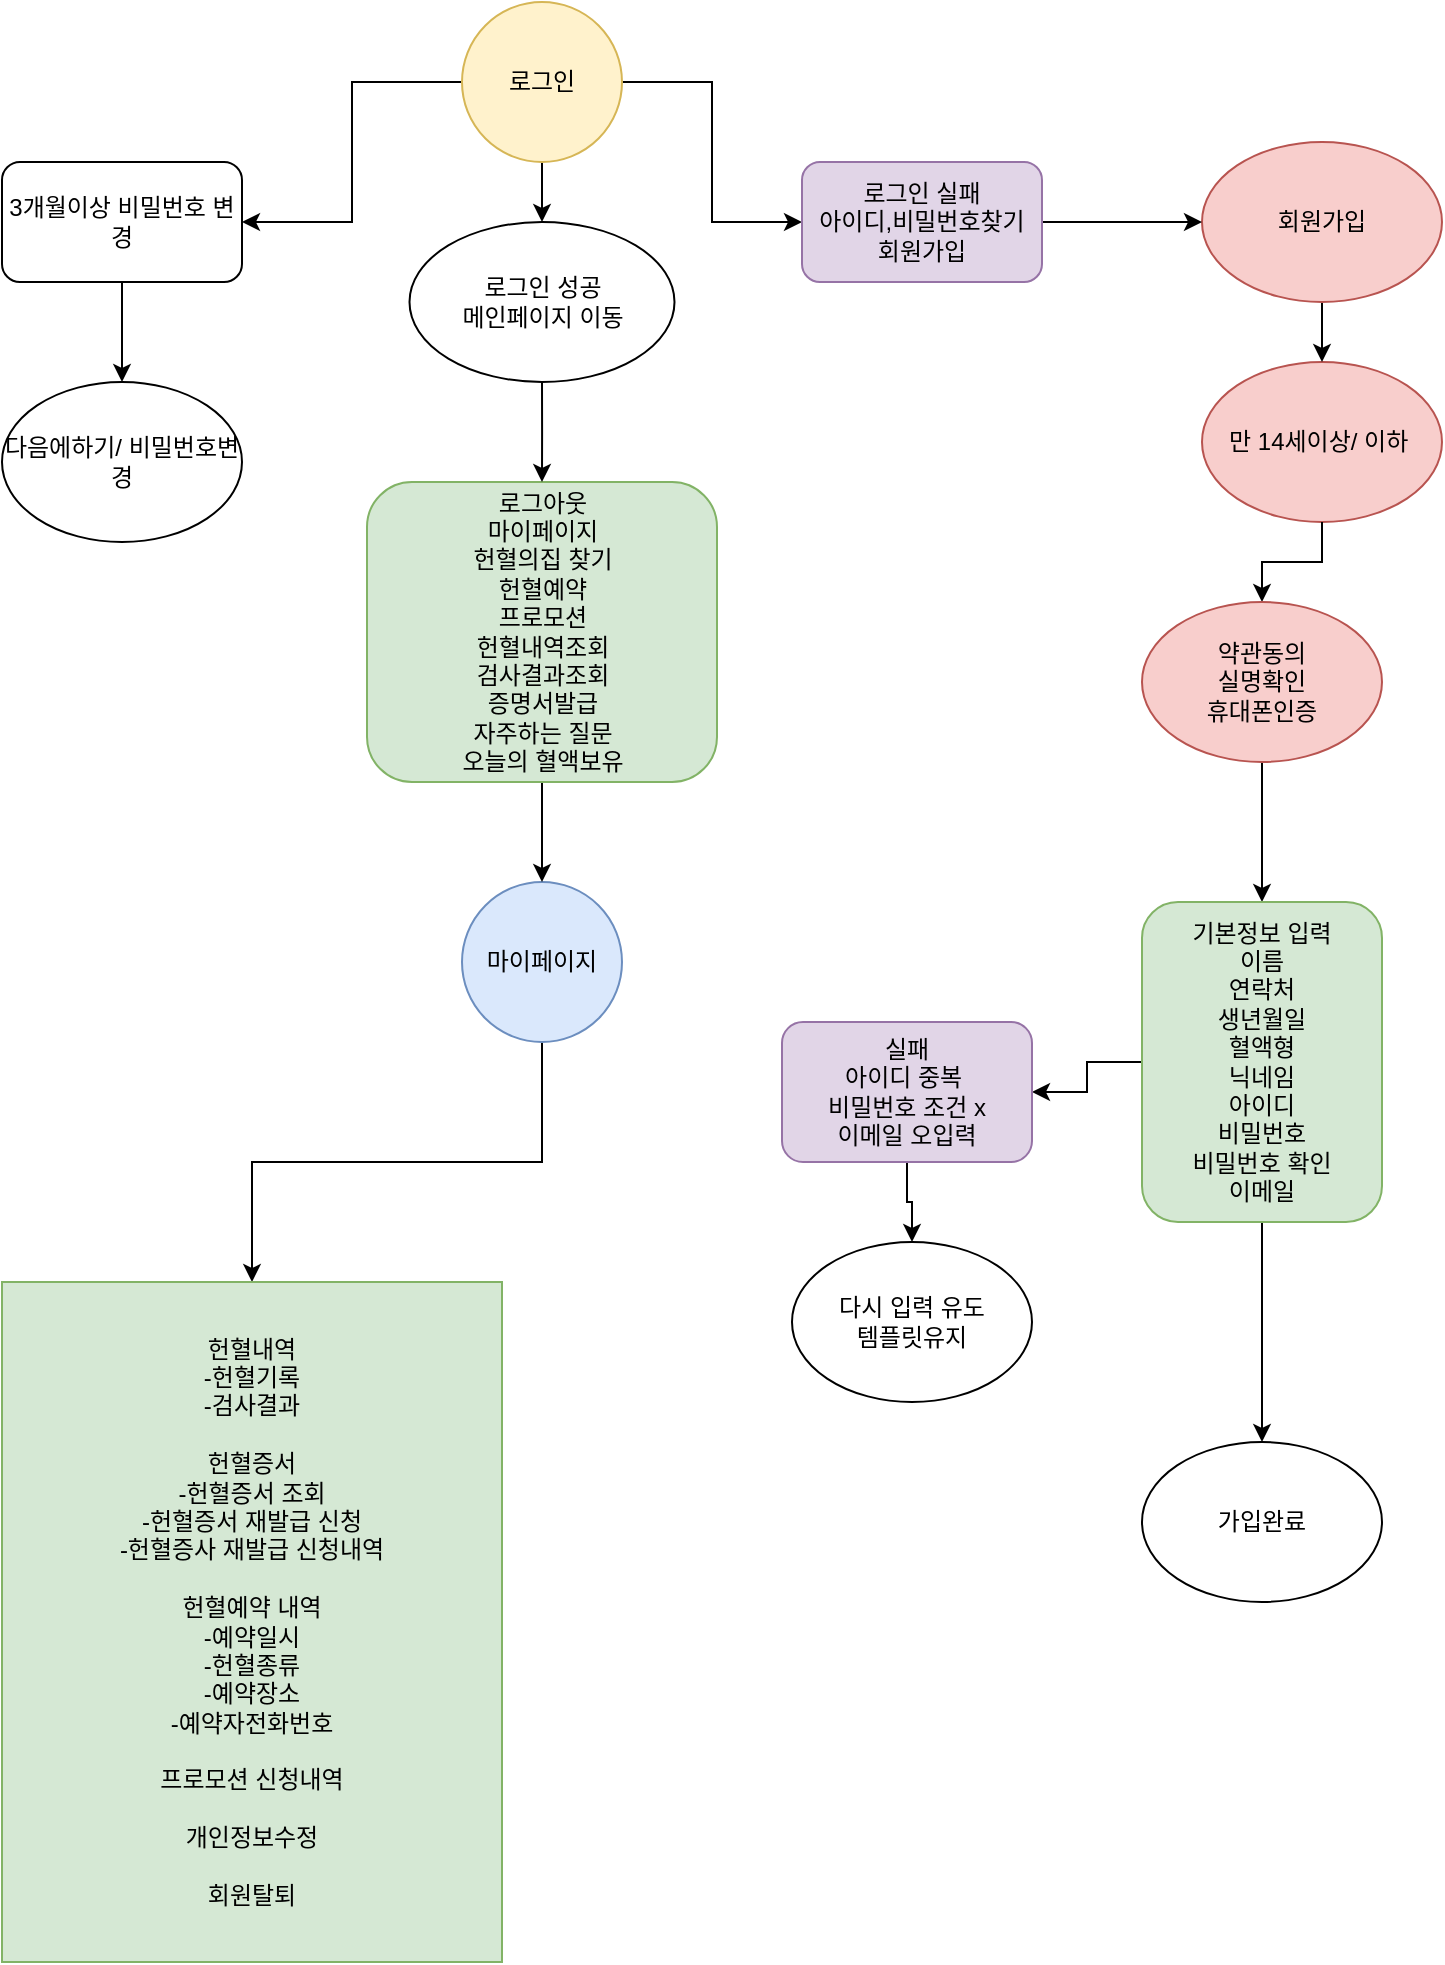 <mxfile version="22.1.16" type="device">
  <diagram id="C5RBs43oDa-KdzZeNtuy" name="Page-1">
    <mxGraphModel dx="1080" dy="797" grid="1" gridSize="10" guides="1" tooltips="1" connect="1" arrows="1" fold="1" page="1" pageScale="1" pageWidth="827" pageHeight="1169" math="0" shadow="0">
      <root>
        <mxCell id="WIyWlLk6GJQsqaUBKTNV-0" />
        <mxCell id="WIyWlLk6GJQsqaUBKTNV-1" parent="WIyWlLk6GJQsqaUBKTNV-0" />
        <mxCell id="wiRiU_mxtbHIBElc89tv-6" value="" style="edgeStyle=orthogonalEdgeStyle;rounded=0;orthogonalLoop=1;jettySize=auto;html=1;" edge="1" parent="WIyWlLk6GJQsqaUBKTNV-1" source="wiRiU_mxtbHIBElc89tv-8" target="wiRiU_mxtbHIBElc89tv-5">
          <mxGeometry relative="1" as="geometry" />
        </mxCell>
        <mxCell id="wiRiU_mxtbHIBElc89tv-0" value="만 14세이상/ 이하&amp;nbsp;" style="ellipse;whiteSpace=wrap;html=1;fillColor=#f8cecc;strokeColor=#b85450;" vertex="1" parent="WIyWlLk6GJQsqaUBKTNV-1">
          <mxGeometry x="670" y="190" width="120" height="80" as="geometry" />
        </mxCell>
        <mxCell id="wiRiU_mxtbHIBElc89tv-22" value="" style="edgeStyle=orthogonalEdgeStyle;rounded=0;orthogonalLoop=1;jettySize=auto;html=1;" edge="1" parent="WIyWlLk6GJQsqaUBKTNV-1" source="wiRiU_mxtbHIBElc89tv-1" target="wiRiU_mxtbHIBElc89tv-21">
          <mxGeometry relative="1" as="geometry" />
        </mxCell>
        <mxCell id="wiRiU_mxtbHIBElc89tv-27" value="" style="edgeStyle=orthogonalEdgeStyle;rounded=0;orthogonalLoop=1;jettySize=auto;html=1;" edge="1" parent="WIyWlLk6GJQsqaUBKTNV-1" source="wiRiU_mxtbHIBElc89tv-1" target="wiRiU_mxtbHIBElc89tv-17">
          <mxGeometry relative="1" as="geometry" />
        </mxCell>
        <mxCell id="wiRiU_mxtbHIBElc89tv-29" value="" style="edgeStyle=orthogonalEdgeStyle;rounded=0;orthogonalLoop=1;jettySize=auto;html=1;" edge="1" parent="WIyWlLk6GJQsqaUBKTNV-1" source="wiRiU_mxtbHIBElc89tv-1" target="wiRiU_mxtbHIBElc89tv-28">
          <mxGeometry relative="1" as="geometry" />
        </mxCell>
        <mxCell id="wiRiU_mxtbHIBElc89tv-1" value="로그인" style="ellipse;whiteSpace=wrap;html=1;aspect=fixed;fillColor=#fff2cc;strokeColor=#d6b656;" vertex="1" parent="WIyWlLk6GJQsqaUBKTNV-1">
          <mxGeometry x="300" y="10" width="80" height="80" as="geometry" />
        </mxCell>
        <mxCell id="wiRiU_mxtbHIBElc89tv-26" value="" style="edgeStyle=orthogonalEdgeStyle;rounded=0;orthogonalLoop=1;jettySize=auto;html=1;" edge="1" parent="WIyWlLk6GJQsqaUBKTNV-1" source="wiRiU_mxtbHIBElc89tv-2" target="wiRiU_mxtbHIBElc89tv-25">
          <mxGeometry relative="1" as="geometry" />
        </mxCell>
        <mxCell id="wiRiU_mxtbHIBElc89tv-2" value="마이페이지" style="ellipse;whiteSpace=wrap;html=1;aspect=fixed;fillColor=#dae8fc;strokeColor=#6c8ebf;" vertex="1" parent="WIyWlLk6GJQsqaUBKTNV-1">
          <mxGeometry x="300" y="450" width="80" height="80" as="geometry" />
        </mxCell>
        <mxCell id="wiRiU_mxtbHIBElc89tv-10" value="" style="edgeStyle=orthogonalEdgeStyle;rounded=0;orthogonalLoop=1;jettySize=auto;html=1;" edge="1" parent="WIyWlLk6GJQsqaUBKTNV-1" source="wiRiU_mxtbHIBElc89tv-5" target="wiRiU_mxtbHIBElc89tv-9">
          <mxGeometry relative="1" as="geometry" />
        </mxCell>
        <mxCell id="wiRiU_mxtbHIBElc89tv-36" value="" style="edgeStyle=orthogonalEdgeStyle;rounded=0;orthogonalLoop=1;jettySize=auto;html=1;" edge="1" parent="WIyWlLk6GJQsqaUBKTNV-1" source="wiRiU_mxtbHIBElc89tv-5" target="wiRiU_mxtbHIBElc89tv-35">
          <mxGeometry relative="1" as="geometry" />
        </mxCell>
        <mxCell id="wiRiU_mxtbHIBElc89tv-5" value="기본정보 입력&lt;br&gt;이름&lt;br&gt;연락처&lt;br&gt;생년월일&lt;br&gt;혈액형&lt;br&gt;닉네임&lt;br&gt;아이디&lt;br&gt;비밀번호&lt;br&gt;비밀번호 확인&lt;br&gt;이메일" style="rounded=1;whiteSpace=wrap;html=1;fillColor=#d5e8d4;strokeColor=#82b366;" vertex="1" parent="WIyWlLk6GJQsqaUBKTNV-1">
          <mxGeometry x="640" y="460" width="120" height="160" as="geometry" />
        </mxCell>
        <mxCell id="wiRiU_mxtbHIBElc89tv-33" value="" style="edgeStyle=orthogonalEdgeStyle;rounded=0;orthogonalLoop=1;jettySize=auto;html=1;" edge="1" parent="WIyWlLk6GJQsqaUBKTNV-1" source="wiRiU_mxtbHIBElc89tv-7" target="wiRiU_mxtbHIBElc89tv-0">
          <mxGeometry relative="1" as="geometry" />
        </mxCell>
        <mxCell id="wiRiU_mxtbHIBElc89tv-7" value="회원가입" style="ellipse;whiteSpace=wrap;html=1;fillColor=#f8cecc;strokeColor=#b85450;" vertex="1" parent="WIyWlLk6GJQsqaUBKTNV-1">
          <mxGeometry x="670" y="80" width="120" height="80" as="geometry" />
        </mxCell>
        <mxCell id="wiRiU_mxtbHIBElc89tv-9" value="가입완료" style="ellipse;whiteSpace=wrap;html=1;" vertex="1" parent="WIyWlLk6GJQsqaUBKTNV-1">
          <mxGeometry x="640" y="730" width="120" height="80" as="geometry" />
        </mxCell>
        <mxCell id="wiRiU_mxtbHIBElc89tv-31" value="" style="edgeStyle=orthogonalEdgeStyle;rounded=0;orthogonalLoop=1;jettySize=auto;html=1;" edge="1" parent="WIyWlLk6GJQsqaUBKTNV-1" source="wiRiU_mxtbHIBElc89tv-17" target="wiRiU_mxtbHIBElc89tv-18">
          <mxGeometry relative="1" as="geometry" />
        </mxCell>
        <mxCell id="wiRiU_mxtbHIBElc89tv-17" value="3개월이상 비밀번호 변경" style="rounded=1;whiteSpace=wrap;html=1;" vertex="1" parent="WIyWlLk6GJQsqaUBKTNV-1">
          <mxGeometry x="70" y="90" width="120" height="60" as="geometry" />
        </mxCell>
        <mxCell id="wiRiU_mxtbHIBElc89tv-18" value="다음에하기/ 비밀번호변경" style="ellipse;whiteSpace=wrap;html=1;" vertex="1" parent="WIyWlLk6GJQsqaUBKTNV-1">
          <mxGeometry x="70" y="200" width="120" height="80" as="geometry" />
        </mxCell>
        <mxCell id="wiRiU_mxtbHIBElc89tv-24" value="" style="edgeStyle=orthogonalEdgeStyle;rounded=0;orthogonalLoop=1;jettySize=auto;html=1;" edge="1" parent="WIyWlLk6GJQsqaUBKTNV-1" source="wiRiU_mxtbHIBElc89tv-20" target="wiRiU_mxtbHIBElc89tv-2">
          <mxGeometry relative="1" as="geometry" />
        </mxCell>
        <mxCell id="wiRiU_mxtbHIBElc89tv-20" value="로그아웃&lt;br style=&quot;border-color: var(--border-color);&quot;&gt;마이페이지&lt;br style=&quot;border-color: var(--border-color);&quot;&gt;헌혈의집 찾기&lt;br style=&quot;border-color: var(--border-color);&quot;&gt;헌혈예약&lt;br style=&quot;border-color: var(--border-color);&quot;&gt;프로모션&lt;br style=&quot;border-color: var(--border-color);&quot;&gt;헌혈내역조회&lt;br style=&quot;border-color: var(--border-color);&quot;&gt;검사결과조회&lt;br style=&quot;border-color: var(--border-color);&quot;&gt;증명서발급&lt;br style=&quot;border-color: var(--border-color);&quot;&gt;자주하는 질문&lt;br&gt;오늘의 혈액보유" style="rounded=1;whiteSpace=wrap;html=1;fillColor=#d5e8d4;strokeColor=#82b366;" vertex="1" parent="WIyWlLk6GJQsqaUBKTNV-1">
          <mxGeometry x="252.5" y="250" width="175" height="150" as="geometry" />
        </mxCell>
        <mxCell id="wiRiU_mxtbHIBElc89tv-23" value="" style="edgeStyle=orthogonalEdgeStyle;rounded=0;orthogonalLoop=1;jettySize=auto;html=1;" edge="1" parent="WIyWlLk6GJQsqaUBKTNV-1" source="wiRiU_mxtbHIBElc89tv-21" target="wiRiU_mxtbHIBElc89tv-20">
          <mxGeometry relative="1" as="geometry" />
        </mxCell>
        <mxCell id="wiRiU_mxtbHIBElc89tv-21" value="로그인 성공 &lt;br&gt;메인페이지 이동" style="ellipse;whiteSpace=wrap;html=1;" vertex="1" parent="WIyWlLk6GJQsqaUBKTNV-1">
          <mxGeometry x="273.75" y="120" width="132.5" height="80" as="geometry" />
        </mxCell>
        <mxCell id="wiRiU_mxtbHIBElc89tv-25" value="헌혈내역&lt;br&gt;-헌혈기록&lt;br&gt;-검사결과&lt;br&gt;&lt;br&gt;헌혈증서&lt;br&gt;-헌혈증서 조회&lt;br&gt;-헌혈증서 재발급 신청&lt;br&gt;-헌혈증사 재발급 신청내역&lt;br&gt;&lt;br&gt;헌혈예약 내역&lt;br&gt;-예약일시&lt;br&gt;-헌혈종류&lt;br&gt;-예약장소&lt;br&gt;-예약자전화번호&lt;br&gt;&lt;br&gt;프로모션 신청내역&lt;br&gt;&lt;br&gt;개인정보수정&lt;br&gt;&lt;br&gt;회원탈퇴&lt;br&gt;" style="whiteSpace=wrap;html=1;fillColor=#d5e8d4;strokeColor=#82b366;" vertex="1" parent="WIyWlLk6GJQsqaUBKTNV-1">
          <mxGeometry x="70" y="650" width="250" height="340" as="geometry" />
        </mxCell>
        <mxCell id="wiRiU_mxtbHIBElc89tv-32" value="" style="edgeStyle=orthogonalEdgeStyle;rounded=0;orthogonalLoop=1;jettySize=auto;html=1;" edge="1" parent="WIyWlLk6GJQsqaUBKTNV-1" source="wiRiU_mxtbHIBElc89tv-28" target="wiRiU_mxtbHIBElc89tv-7">
          <mxGeometry relative="1" as="geometry" />
        </mxCell>
        <mxCell id="wiRiU_mxtbHIBElc89tv-28" value="로그인 실패&lt;br&gt;아이디,비밀번호찾기&lt;br&gt;회원가입" style="rounded=1;whiteSpace=wrap;html=1;fillColor=#e1d5e7;strokeColor=#9673a6;" vertex="1" parent="WIyWlLk6GJQsqaUBKTNV-1">
          <mxGeometry x="470" y="90" width="120" height="60" as="geometry" />
        </mxCell>
        <mxCell id="wiRiU_mxtbHIBElc89tv-30" value="" style="edgeStyle=orthogonalEdgeStyle;rounded=0;orthogonalLoop=1;jettySize=auto;html=1;" edge="1" parent="WIyWlLk6GJQsqaUBKTNV-1" source="wiRiU_mxtbHIBElc89tv-0" target="wiRiU_mxtbHIBElc89tv-8">
          <mxGeometry relative="1" as="geometry">
            <mxPoint x="580" y="90" as="sourcePoint" />
            <mxPoint x="680" y="390" as="targetPoint" />
          </mxGeometry>
        </mxCell>
        <mxCell id="wiRiU_mxtbHIBElc89tv-8" value="약관동의&lt;br&gt;실명확인&lt;br&gt;휴대폰인증" style="ellipse;whiteSpace=wrap;html=1;fillColor=#f8cecc;strokeColor=#b85450;" vertex="1" parent="WIyWlLk6GJQsqaUBKTNV-1">
          <mxGeometry x="640" y="310" width="120" height="80" as="geometry" />
        </mxCell>
        <mxCell id="wiRiU_mxtbHIBElc89tv-38" value="" style="edgeStyle=orthogonalEdgeStyle;rounded=0;orthogonalLoop=1;jettySize=auto;html=1;" edge="1" parent="WIyWlLk6GJQsqaUBKTNV-1" source="wiRiU_mxtbHIBElc89tv-35" target="wiRiU_mxtbHIBElc89tv-37">
          <mxGeometry relative="1" as="geometry" />
        </mxCell>
        <mxCell id="wiRiU_mxtbHIBElc89tv-35" value="실패&lt;br&gt;아이디 중복&amp;nbsp;&lt;br&gt;비밀번호 조건 x&lt;br&gt;이메일 오입력" style="rounded=1;whiteSpace=wrap;html=1;fillColor=#e1d5e7;strokeColor=#9673a6;" vertex="1" parent="WIyWlLk6GJQsqaUBKTNV-1">
          <mxGeometry x="460" y="520" width="125" height="70" as="geometry" />
        </mxCell>
        <mxCell id="wiRiU_mxtbHIBElc89tv-37" value="다시 입력 유도&lt;br&gt;템플릿유지" style="ellipse;whiteSpace=wrap;html=1;" vertex="1" parent="WIyWlLk6GJQsqaUBKTNV-1">
          <mxGeometry x="465" y="630" width="120" height="80" as="geometry" />
        </mxCell>
      </root>
    </mxGraphModel>
  </diagram>
</mxfile>
